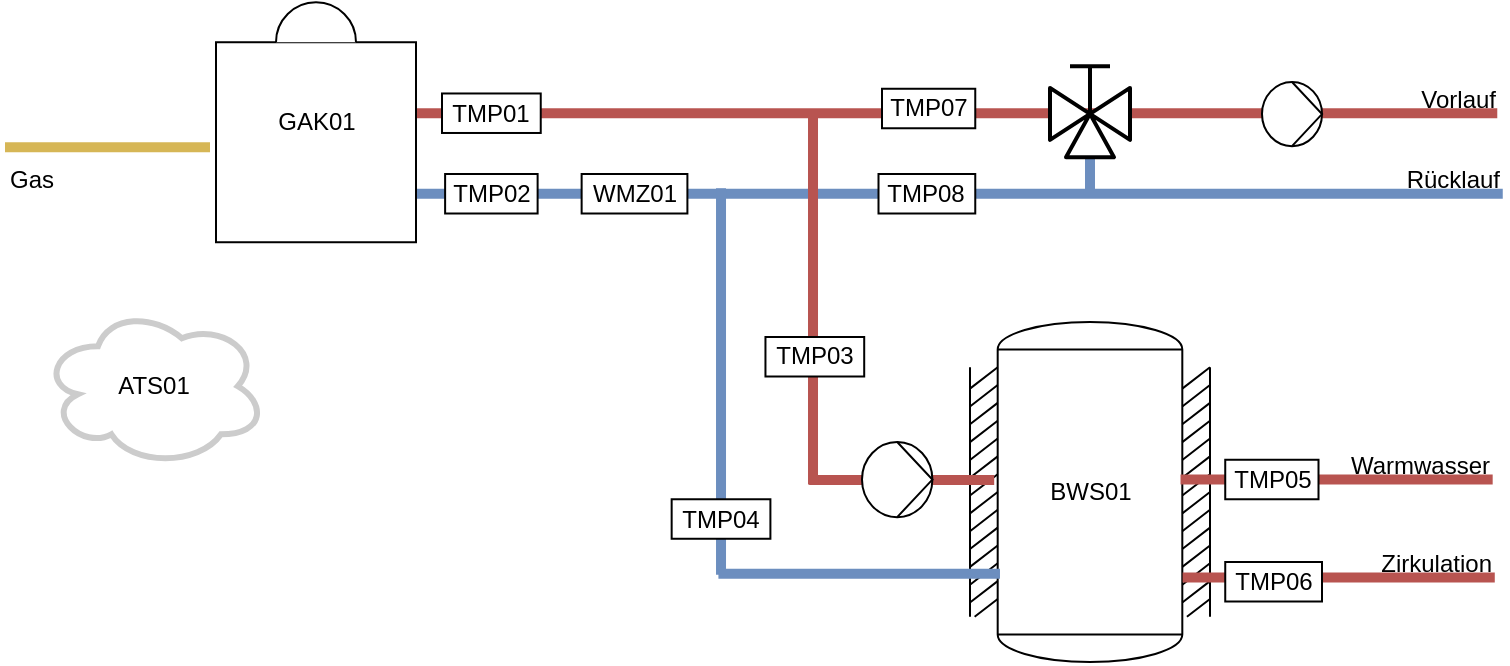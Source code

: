 <mxfile version="13.5.7" type="device"><diagram id="V3q6Fh9Ou1z2hMoxrNTb" name="Page-1"><mxGraphModel dx="1106" dy="900" grid="1" gridSize="10" guides="1" tooltips="1" connect="1" arrows="1" fold="1" page="1" pageScale="1" pageWidth="1169" pageHeight="827" math="0" shadow="0"><root><mxCell id="0"/><mxCell id="1" parent="0"/><mxCell id="9-k8Pmx36fbdROFCDy0--1" value="GAK01" style="verticalLabelPosition=middle;outlineConnect=0;align=center;dashed=0;html=1;verticalAlign=middle;shape=mxgraph.pid.misc.boiler_(dome);labelPosition=center;" parent="1" vertex="1"><mxGeometry x="237" y="280.12" width="100" height="120" as="geometry"/></mxCell><mxCell id="9-k8Pmx36fbdROFCDy0--4" value="Rücklauf" style="verticalLabelPosition=middle;align=right;dashed=0;html=1;verticalAlign=bottom;shape=mxgraph.pid.piping.flange;pointerEvents=1;rotation=90;fillColor=#dae8fc;strokeColor=#6c8ebf;strokeWidth=5;horizontal=0;labelPosition=center;" parent="1" vertex="1"><mxGeometry x="606.44" y="104.43" width="5" height="542.88" as="geometry"/></mxCell><mxCell id="9-k8Pmx36fbdROFCDy0--8" value="Gas" style="verticalLabelPosition=bottom;align=left;dashed=0;html=1;verticalAlign=top;shape=mxgraph.pid.piping.flange;pointerEvents=1;strokeWidth=5;direction=south;fillColor=#fff2cc;strokeColor=#d6b656;" parent="1" vertex="1"><mxGeometry x="131.5" y="350.12" width="102.5" height="5" as="geometry"/></mxCell><mxCell id="9-k8Pmx36fbdROFCDy0--11" value="ATS01" style="ellipse;shape=cloud;whiteSpace=wrap;html=1;strokeWidth=3;strokeColor=#CCCCCC;" parent="1" vertex="1"><mxGeometry x="150" y="432.13" width="111.88" height="80" as="geometry"/></mxCell><mxCell id="9-k8Pmx36fbdROFCDy0--16" value="Vorlauf&lt;br&gt;" style="verticalLabelPosition=middle;align=right;dashed=0;html=1;verticalAlign=bottom;shape=mxgraph.pid.piping.flange;pointerEvents=1;rotation=90;fillColor=#f8cecc;strokeColor=#b85450;strokeWidth=5;horizontal=0;labelPosition=center;" parent="1" vertex="1"><mxGeometry x="605.07" y="65.55" width="5" height="540.13" as="geometry"/></mxCell><mxCell id="9-k8Pmx36fbdROFCDy0--18" value="" style="verticalLabelPosition=bottom;align=right;dashed=0;html=1;verticalAlign=top;shape=mxgraph.pid.piping.flange;pointerEvents=1;rotation=-90;fillColor=#dae8fc;strokeColor=#6c8ebf;strokeWidth=5;direction=south;" parent="1" vertex="1"><mxGeometry x="392.88" y="467.25" width="193.26" height="5" as="geometry"/></mxCell><object label="WMZ01" Seriennummer="12345" id="9-k8Pmx36fbdROFCDy0--15"><mxCell style="rounded=0;whiteSpace=wrap;html=1;strokeWidth=1;" parent="1" vertex="1"><mxGeometry x="419.82" y="366" width="52.88" height="19.75" as="geometry"/></mxCell></object><mxCell id="9-k8Pmx36fbdROFCDy0--29" value="TMP04" style="rounded=0;whiteSpace=wrap;html=1;strokeWidth=1;" parent="1" vertex="1"><mxGeometry x="464.83" y="528.63" width="49.37" height="19.75" as="geometry"/></mxCell><mxCell id="9-k8Pmx36fbdROFCDy0--32" value="TMP01" style="rounded=0;whiteSpace=wrap;html=1;strokeWidth=1;" parent="1" vertex="1"><mxGeometry x="350" y="325.74" width="49.37" height="19.75" as="geometry"/></mxCell><mxCell id="9-k8Pmx36fbdROFCDy0--33" value="TMP02" style="rounded=0;whiteSpace=wrap;html=1;strokeWidth=1;" parent="1" vertex="1"><mxGeometry x="351.56" y="366" width="46.25" height="19.75" as="geometry"/></mxCell><mxCell id="Q0MSv15H2PIOL8-TWJxw-1" value="BWS01" style="shape=mxgraph.pid.vessels.vessel_(dished_ends,_thermal_insulation);html=1;pointerEvents=1;align=center;verticalLabelPosition=middle;verticalAlign=middle;dashed=0;labelPosition=center;" parent="1" vertex="1"><mxGeometry x="614" y="440" width="120" height="170" as="geometry"/></mxCell><mxCell id="Pz7P0yIq-g2E_J9b6xaV-2" value="Warmwasser" style="verticalLabelPosition=middle;align=right;dashed=0;html=1;verticalAlign=bottom;shape=mxgraph.pid.piping.flange;pointerEvents=1;rotation=90;fillColor=#f8cecc;strokeColor=#b85450;strokeWidth=5;labelPosition=center;horizontal=0;" vertex="1" parent="1"><mxGeometry x="794.8" y="440.72" width="5" height="156.08" as="geometry"/></mxCell><mxCell id="Pz7P0yIq-g2E_J9b6xaV-6" value="Zirkulation" style="verticalLabelPosition=middle;align=right;dashed=0;html=1;verticalAlign=bottom;shape=mxgraph.pid.piping.flange;pointerEvents=1;rotation=90;fillColor=#f8cecc;strokeColor=#b85450;strokeWidth=5;labelPosition=center;horizontal=0;" vertex="1" parent="1"><mxGeometry x="795.85" y="489.75" width="5" height="156.08" as="geometry"/></mxCell><mxCell id="9-k8Pmx36fbdROFCDy0--34" value="TMP05" style="rounded=0;whiteSpace=wrap;html=1;strokeWidth=1;" parent="1" vertex="1"><mxGeometry x="741.62" y="508.88" width="46.63" height="19.75" as="geometry"/></mxCell><mxCell id="9-k8Pmx36fbdROFCDy0--35" value="TMP06" style="rounded=0;whiteSpace=wrap;html=1;strokeWidth=1;" parent="1" vertex="1"><mxGeometry x="741.62" y="560" width="48.38" height="19.75" as="geometry"/></mxCell><mxCell id="Pz7P0yIq-g2E_J9b6xaV-8" value="" style="verticalLabelPosition=middle;align=right;dashed=0;html=1;verticalAlign=bottom;shape=mxgraph.pid.piping.flange;pointerEvents=1;rotation=90;fillColor=#f8cecc;strokeColor=#b85450;strokeWidth=5;labelPosition=center;horizontal=0;" vertex="1" parent="1"><mxGeometry x="577.34" y="472.78" width="5" height="92.52" as="geometry"/></mxCell><mxCell id="Pz7P0yIq-g2E_J9b6xaV-9" value="" style="verticalLabelPosition=bottom;align=right;dashed=0;html=1;verticalAlign=top;shape=mxgraph.pid.piping.flange;pointerEvents=1;rotation=-90;fillColor=#f8cecc;strokeColor=#b85450;strokeWidth=5;direction=south;" vertex="1" parent="1"><mxGeometry x="443.88" y="427.13" width="183.25" height="5" as="geometry"/></mxCell><mxCell id="Pz7P0yIq-g2E_J9b6xaV-10" value="" style="verticalLabelPosition=middle;align=right;dashed=0;html=1;verticalAlign=bottom;shape=mxgraph.pid.piping.flange;pointerEvents=1;rotation=90;fillColor=#dae8fc;strokeColor=#6c8ebf;strokeWidth=5;horizontal=0;labelPosition=center;" vertex="1" parent="1"><mxGeometry x="556.1" y="495.48" width="5" height="140.78" as="geometry"/></mxCell><mxCell id="9-k8Pmx36fbdROFCDy0--30" value="TMP03" style="rounded=0;whiteSpace=wrap;html=1;strokeWidth=1;" parent="1" vertex="1"><mxGeometry x="511.73" y="447.5" width="49.37" height="19.75" as="geometry"/></mxCell><mxCell id="9-k8Pmx36fbdROFCDy0--20" value="" style="verticalLabelPosition=bottom;align=center;dashed=0;html=1;verticalAlign=top;shape=mxgraph.pid.piping.flange;pointerEvents=1;rotation=0;fillColor=#dae8fc;strokeColor=#6c8ebf;strokeWidth=5;" parent="1" vertex="1"><mxGeometry x="671.5" y="340" width="5" height="37.63" as="geometry"/></mxCell><mxCell id="9-k8Pmx36fbdROFCDy0--19" value="" style="verticalLabelPosition=bottom;align=center;html=1;verticalAlign=top;pointerEvents=1;dashed=0;shape=mxgraph.pid2valves.valve;valveType=threeWay;actuator=man;strokeColor=#000000;strokeWidth=2;rotation=0;" parent="1" vertex="1"><mxGeometry x="654" y="305.62" width="40" height="52" as="geometry"/></mxCell><mxCell id="Pz7P0yIq-g2E_J9b6xaV-12" value="TMP07" style="rounded=0;whiteSpace=wrap;html=1;strokeWidth=1;" vertex="1" parent="1"><mxGeometry x="570" y="323.38" width="46.63" height="19.75" as="geometry"/></mxCell><mxCell id="Pz7P0yIq-g2E_J9b6xaV-13" value="TMP08" style="rounded=0;whiteSpace=wrap;html=1;strokeWidth=1;" vertex="1" parent="1"><mxGeometry x="568.25" y="366" width="48.38" height="19.75" as="geometry"/></mxCell><mxCell id="Pz7P0yIq-g2E_J9b6xaV-14" value="" style="shape=mxgraph.pid.pumps_-_iso.pump_(liquid);html=1;pointerEvents=1;align=center;verticalLabelPosition=bottom;verticalAlign=top;dashed=0;" vertex="1" parent="1"><mxGeometry x="760" y="320" width="30" height="32.07" as="geometry"/></mxCell><mxCell id="Pz7P0yIq-g2E_J9b6xaV-15" value="" style="shape=mxgraph.pid.pumps_-_iso.pump_(liquid);html=1;pointerEvents=1;align=center;verticalLabelPosition=bottom;verticalAlign=top;dashed=0;" vertex="1" parent="1"><mxGeometry x="560" y="500" width="35.19" height="37.57" as="geometry"/></mxCell></root></mxGraphModel></diagram></mxfile>